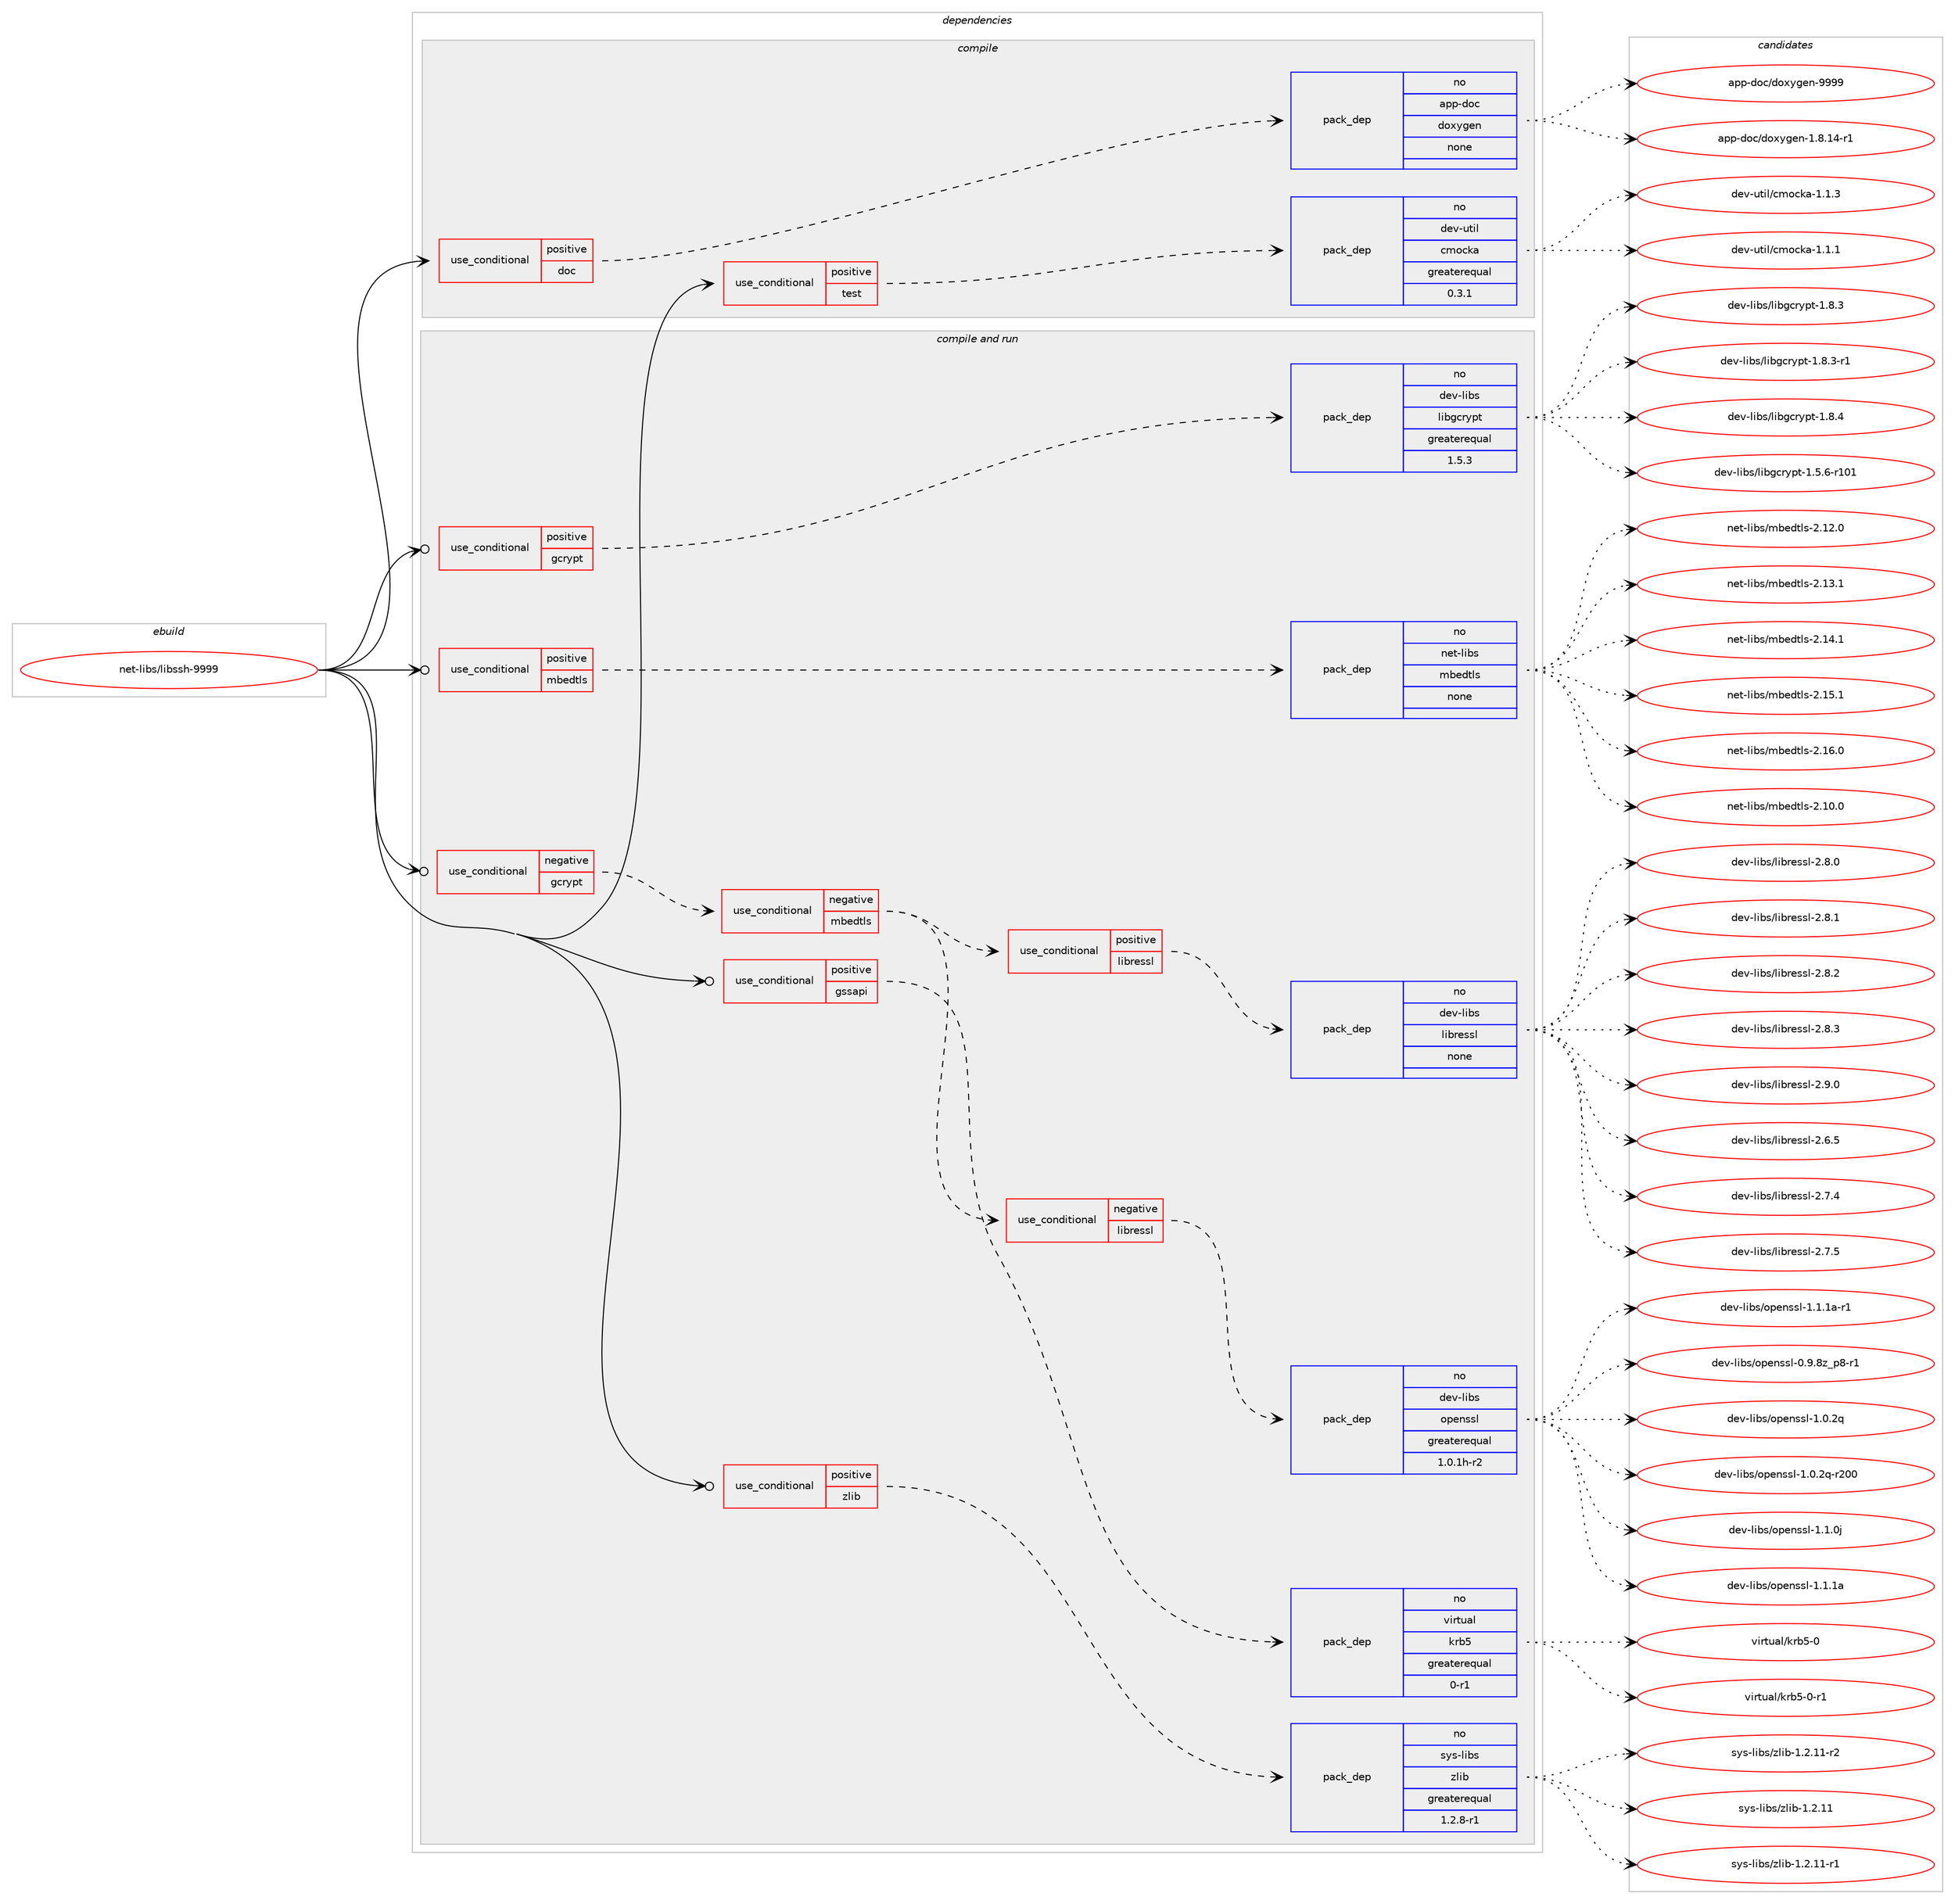digraph prolog {

# *************
# Graph options
# *************

newrank=true;
concentrate=true;
compound=true;
graph [rankdir=LR,fontname=Helvetica,fontsize=10,ranksep=1.5];#, ranksep=2.5, nodesep=0.2];
edge  [arrowhead=vee];
node  [fontname=Helvetica,fontsize=10];

# **********
# The ebuild
# **********

subgraph cluster_leftcol {
color=gray;
rank=same;
label=<<i>ebuild</i>>;
id [label="net-libs/libssh-9999", color=red, width=4, href="../net-libs/libssh-9999.svg"];
}

# ****************
# The dependencies
# ****************

subgraph cluster_midcol {
color=gray;
label=<<i>dependencies</i>>;
subgraph cluster_compile {
fillcolor="#eeeeee";
style=filled;
label=<<i>compile</i>>;
subgraph cond541 {
dependency3495 [label=<<TABLE BORDER="0" CELLBORDER="1" CELLSPACING="0" CELLPADDING="4"><TR><TD ROWSPAN="3" CELLPADDING="10">use_conditional</TD></TR><TR><TD>positive</TD></TR><TR><TD>doc</TD></TR></TABLE>>, shape=none, color=red];
subgraph pack2848 {
dependency3496 [label=<<TABLE BORDER="0" CELLBORDER="1" CELLSPACING="0" CELLPADDING="4" WIDTH="220"><TR><TD ROWSPAN="6" CELLPADDING="30">pack_dep</TD></TR><TR><TD WIDTH="110">no</TD></TR><TR><TD>app-doc</TD></TR><TR><TD>doxygen</TD></TR><TR><TD>none</TD></TR><TR><TD></TD></TR></TABLE>>, shape=none, color=blue];
}
dependency3495:e -> dependency3496:w [weight=20,style="dashed",arrowhead="vee"];
}
id:e -> dependency3495:w [weight=20,style="solid",arrowhead="vee"];
subgraph cond542 {
dependency3497 [label=<<TABLE BORDER="0" CELLBORDER="1" CELLSPACING="0" CELLPADDING="4"><TR><TD ROWSPAN="3" CELLPADDING="10">use_conditional</TD></TR><TR><TD>positive</TD></TR><TR><TD>test</TD></TR></TABLE>>, shape=none, color=red];
subgraph pack2849 {
dependency3498 [label=<<TABLE BORDER="0" CELLBORDER="1" CELLSPACING="0" CELLPADDING="4" WIDTH="220"><TR><TD ROWSPAN="6" CELLPADDING="30">pack_dep</TD></TR><TR><TD WIDTH="110">no</TD></TR><TR><TD>dev-util</TD></TR><TR><TD>cmocka</TD></TR><TR><TD>greaterequal</TD></TR><TR><TD>0.3.1</TD></TR></TABLE>>, shape=none, color=blue];
}
dependency3497:e -> dependency3498:w [weight=20,style="dashed",arrowhead="vee"];
}
id:e -> dependency3497:w [weight=20,style="solid",arrowhead="vee"];
}
subgraph cluster_compileandrun {
fillcolor="#eeeeee";
style=filled;
label=<<i>compile and run</i>>;
subgraph cond543 {
dependency3499 [label=<<TABLE BORDER="0" CELLBORDER="1" CELLSPACING="0" CELLPADDING="4"><TR><TD ROWSPAN="3" CELLPADDING="10">use_conditional</TD></TR><TR><TD>negative</TD></TR><TR><TD>gcrypt</TD></TR></TABLE>>, shape=none, color=red];
subgraph cond544 {
dependency3500 [label=<<TABLE BORDER="0" CELLBORDER="1" CELLSPACING="0" CELLPADDING="4"><TR><TD ROWSPAN="3" CELLPADDING="10">use_conditional</TD></TR><TR><TD>negative</TD></TR><TR><TD>mbedtls</TD></TR></TABLE>>, shape=none, color=red];
subgraph cond545 {
dependency3501 [label=<<TABLE BORDER="0" CELLBORDER="1" CELLSPACING="0" CELLPADDING="4"><TR><TD ROWSPAN="3" CELLPADDING="10">use_conditional</TD></TR><TR><TD>negative</TD></TR><TR><TD>libressl</TD></TR></TABLE>>, shape=none, color=red];
subgraph pack2850 {
dependency3502 [label=<<TABLE BORDER="0" CELLBORDER="1" CELLSPACING="0" CELLPADDING="4" WIDTH="220"><TR><TD ROWSPAN="6" CELLPADDING="30">pack_dep</TD></TR><TR><TD WIDTH="110">no</TD></TR><TR><TD>dev-libs</TD></TR><TR><TD>openssl</TD></TR><TR><TD>greaterequal</TD></TR><TR><TD>1.0.1h-r2</TD></TR></TABLE>>, shape=none, color=blue];
}
dependency3501:e -> dependency3502:w [weight=20,style="dashed",arrowhead="vee"];
}
dependency3500:e -> dependency3501:w [weight=20,style="dashed",arrowhead="vee"];
subgraph cond546 {
dependency3503 [label=<<TABLE BORDER="0" CELLBORDER="1" CELLSPACING="0" CELLPADDING="4"><TR><TD ROWSPAN="3" CELLPADDING="10">use_conditional</TD></TR><TR><TD>positive</TD></TR><TR><TD>libressl</TD></TR></TABLE>>, shape=none, color=red];
subgraph pack2851 {
dependency3504 [label=<<TABLE BORDER="0" CELLBORDER="1" CELLSPACING="0" CELLPADDING="4" WIDTH="220"><TR><TD ROWSPAN="6" CELLPADDING="30">pack_dep</TD></TR><TR><TD WIDTH="110">no</TD></TR><TR><TD>dev-libs</TD></TR><TR><TD>libressl</TD></TR><TR><TD>none</TD></TR><TR><TD></TD></TR></TABLE>>, shape=none, color=blue];
}
dependency3503:e -> dependency3504:w [weight=20,style="dashed",arrowhead="vee"];
}
dependency3500:e -> dependency3503:w [weight=20,style="dashed",arrowhead="vee"];
}
dependency3499:e -> dependency3500:w [weight=20,style="dashed",arrowhead="vee"];
}
id:e -> dependency3499:w [weight=20,style="solid",arrowhead="odotvee"];
subgraph cond547 {
dependency3505 [label=<<TABLE BORDER="0" CELLBORDER="1" CELLSPACING="0" CELLPADDING="4"><TR><TD ROWSPAN="3" CELLPADDING="10">use_conditional</TD></TR><TR><TD>positive</TD></TR><TR><TD>gcrypt</TD></TR></TABLE>>, shape=none, color=red];
subgraph pack2852 {
dependency3506 [label=<<TABLE BORDER="0" CELLBORDER="1" CELLSPACING="0" CELLPADDING="4" WIDTH="220"><TR><TD ROWSPAN="6" CELLPADDING="30">pack_dep</TD></TR><TR><TD WIDTH="110">no</TD></TR><TR><TD>dev-libs</TD></TR><TR><TD>libgcrypt</TD></TR><TR><TD>greaterequal</TD></TR><TR><TD>1.5.3</TD></TR></TABLE>>, shape=none, color=blue];
}
dependency3505:e -> dependency3506:w [weight=20,style="dashed",arrowhead="vee"];
}
id:e -> dependency3505:w [weight=20,style="solid",arrowhead="odotvee"];
subgraph cond548 {
dependency3507 [label=<<TABLE BORDER="0" CELLBORDER="1" CELLSPACING="0" CELLPADDING="4"><TR><TD ROWSPAN="3" CELLPADDING="10">use_conditional</TD></TR><TR><TD>positive</TD></TR><TR><TD>gssapi</TD></TR></TABLE>>, shape=none, color=red];
subgraph pack2853 {
dependency3508 [label=<<TABLE BORDER="0" CELLBORDER="1" CELLSPACING="0" CELLPADDING="4" WIDTH="220"><TR><TD ROWSPAN="6" CELLPADDING="30">pack_dep</TD></TR><TR><TD WIDTH="110">no</TD></TR><TR><TD>virtual</TD></TR><TR><TD>krb5</TD></TR><TR><TD>greaterequal</TD></TR><TR><TD>0-r1</TD></TR></TABLE>>, shape=none, color=blue];
}
dependency3507:e -> dependency3508:w [weight=20,style="dashed",arrowhead="vee"];
}
id:e -> dependency3507:w [weight=20,style="solid",arrowhead="odotvee"];
subgraph cond549 {
dependency3509 [label=<<TABLE BORDER="0" CELLBORDER="1" CELLSPACING="0" CELLPADDING="4"><TR><TD ROWSPAN="3" CELLPADDING="10">use_conditional</TD></TR><TR><TD>positive</TD></TR><TR><TD>mbedtls</TD></TR></TABLE>>, shape=none, color=red];
subgraph pack2854 {
dependency3510 [label=<<TABLE BORDER="0" CELLBORDER="1" CELLSPACING="0" CELLPADDING="4" WIDTH="220"><TR><TD ROWSPAN="6" CELLPADDING="30">pack_dep</TD></TR><TR><TD WIDTH="110">no</TD></TR><TR><TD>net-libs</TD></TR><TR><TD>mbedtls</TD></TR><TR><TD>none</TD></TR><TR><TD></TD></TR></TABLE>>, shape=none, color=blue];
}
dependency3509:e -> dependency3510:w [weight=20,style="dashed",arrowhead="vee"];
}
id:e -> dependency3509:w [weight=20,style="solid",arrowhead="odotvee"];
subgraph cond550 {
dependency3511 [label=<<TABLE BORDER="0" CELLBORDER="1" CELLSPACING="0" CELLPADDING="4"><TR><TD ROWSPAN="3" CELLPADDING="10">use_conditional</TD></TR><TR><TD>positive</TD></TR><TR><TD>zlib</TD></TR></TABLE>>, shape=none, color=red];
subgraph pack2855 {
dependency3512 [label=<<TABLE BORDER="0" CELLBORDER="1" CELLSPACING="0" CELLPADDING="4" WIDTH="220"><TR><TD ROWSPAN="6" CELLPADDING="30">pack_dep</TD></TR><TR><TD WIDTH="110">no</TD></TR><TR><TD>sys-libs</TD></TR><TR><TD>zlib</TD></TR><TR><TD>greaterequal</TD></TR><TR><TD>1.2.8-r1</TD></TR></TABLE>>, shape=none, color=blue];
}
dependency3511:e -> dependency3512:w [weight=20,style="dashed",arrowhead="vee"];
}
id:e -> dependency3511:w [weight=20,style="solid",arrowhead="odotvee"];
}
subgraph cluster_run {
fillcolor="#eeeeee";
style=filled;
label=<<i>run</i>>;
}
}

# **************
# The candidates
# **************

subgraph cluster_choices {
rank=same;
color=gray;
label=<<i>candidates</i>>;

subgraph choice2848 {
color=black;
nodesep=1;
choice97112112451001119947100111120121103101110454946564649524511449 [label="app-doc/doxygen-1.8.14-r1", color=red, width=4,href="../app-doc/doxygen-1.8.14-r1.svg"];
choice971121124510011199471001111201211031011104557575757 [label="app-doc/doxygen-9999", color=red, width=4,href="../app-doc/doxygen-9999.svg"];
dependency3496:e -> choice97112112451001119947100111120121103101110454946564649524511449:w [style=dotted,weight="100"];
dependency3496:e -> choice971121124510011199471001111201211031011104557575757:w [style=dotted,weight="100"];
}
subgraph choice2849 {
color=black;
nodesep=1;
choice1001011184511711610510847991091119910797454946494649 [label="dev-util/cmocka-1.1.1", color=red, width=4,href="../dev-util/cmocka-1.1.1.svg"];
choice1001011184511711610510847991091119910797454946494651 [label="dev-util/cmocka-1.1.3", color=red, width=4,href="../dev-util/cmocka-1.1.3.svg"];
dependency3498:e -> choice1001011184511711610510847991091119910797454946494649:w [style=dotted,weight="100"];
dependency3498:e -> choice1001011184511711610510847991091119910797454946494651:w [style=dotted,weight="100"];
}
subgraph choice2850 {
color=black;
nodesep=1;
choice10010111845108105981154711111210111011511510845484657465612295112564511449 [label="dev-libs/openssl-0.9.8z_p8-r1", color=red, width=4,href="../dev-libs/openssl-0.9.8z_p8-r1.svg"];
choice100101118451081059811547111112101110115115108454946484650113 [label="dev-libs/openssl-1.0.2q", color=red, width=4,href="../dev-libs/openssl-1.0.2q.svg"];
choice10010111845108105981154711111210111011511510845494648465011345114504848 [label="dev-libs/openssl-1.0.2q-r200", color=red, width=4,href="../dev-libs/openssl-1.0.2q-r200.svg"];
choice100101118451081059811547111112101110115115108454946494648106 [label="dev-libs/openssl-1.1.0j", color=red, width=4,href="../dev-libs/openssl-1.1.0j.svg"];
choice10010111845108105981154711111210111011511510845494649464997 [label="dev-libs/openssl-1.1.1a", color=red, width=4,href="../dev-libs/openssl-1.1.1a.svg"];
choice100101118451081059811547111112101110115115108454946494649974511449 [label="dev-libs/openssl-1.1.1a-r1", color=red, width=4,href="../dev-libs/openssl-1.1.1a-r1.svg"];
dependency3502:e -> choice10010111845108105981154711111210111011511510845484657465612295112564511449:w [style=dotted,weight="100"];
dependency3502:e -> choice100101118451081059811547111112101110115115108454946484650113:w [style=dotted,weight="100"];
dependency3502:e -> choice10010111845108105981154711111210111011511510845494648465011345114504848:w [style=dotted,weight="100"];
dependency3502:e -> choice100101118451081059811547111112101110115115108454946494648106:w [style=dotted,weight="100"];
dependency3502:e -> choice10010111845108105981154711111210111011511510845494649464997:w [style=dotted,weight="100"];
dependency3502:e -> choice100101118451081059811547111112101110115115108454946494649974511449:w [style=dotted,weight="100"];
}
subgraph choice2851 {
color=black;
nodesep=1;
choice10010111845108105981154710810598114101115115108455046544653 [label="dev-libs/libressl-2.6.5", color=red, width=4,href="../dev-libs/libressl-2.6.5.svg"];
choice10010111845108105981154710810598114101115115108455046554652 [label="dev-libs/libressl-2.7.4", color=red, width=4,href="../dev-libs/libressl-2.7.4.svg"];
choice10010111845108105981154710810598114101115115108455046554653 [label="dev-libs/libressl-2.7.5", color=red, width=4,href="../dev-libs/libressl-2.7.5.svg"];
choice10010111845108105981154710810598114101115115108455046564648 [label="dev-libs/libressl-2.8.0", color=red, width=4,href="../dev-libs/libressl-2.8.0.svg"];
choice10010111845108105981154710810598114101115115108455046564649 [label="dev-libs/libressl-2.8.1", color=red, width=4,href="../dev-libs/libressl-2.8.1.svg"];
choice10010111845108105981154710810598114101115115108455046564650 [label="dev-libs/libressl-2.8.2", color=red, width=4,href="../dev-libs/libressl-2.8.2.svg"];
choice10010111845108105981154710810598114101115115108455046564651 [label="dev-libs/libressl-2.8.3", color=red, width=4,href="../dev-libs/libressl-2.8.3.svg"];
choice10010111845108105981154710810598114101115115108455046574648 [label="dev-libs/libressl-2.9.0", color=red, width=4,href="../dev-libs/libressl-2.9.0.svg"];
dependency3504:e -> choice10010111845108105981154710810598114101115115108455046544653:w [style=dotted,weight="100"];
dependency3504:e -> choice10010111845108105981154710810598114101115115108455046554652:w [style=dotted,weight="100"];
dependency3504:e -> choice10010111845108105981154710810598114101115115108455046554653:w [style=dotted,weight="100"];
dependency3504:e -> choice10010111845108105981154710810598114101115115108455046564648:w [style=dotted,weight="100"];
dependency3504:e -> choice10010111845108105981154710810598114101115115108455046564649:w [style=dotted,weight="100"];
dependency3504:e -> choice10010111845108105981154710810598114101115115108455046564650:w [style=dotted,weight="100"];
dependency3504:e -> choice10010111845108105981154710810598114101115115108455046564651:w [style=dotted,weight="100"];
dependency3504:e -> choice10010111845108105981154710810598114101115115108455046574648:w [style=dotted,weight="100"];
}
subgraph choice2852 {
color=black;
nodesep=1;
choice100101118451081059811547108105981039911412111211645494653465445114494849 [label="dev-libs/libgcrypt-1.5.6-r101", color=red, width=4,href="../dev-libs/libgcrypt-1.5.6-r101.svg"];
choice1001011184510810598115471081059810399114121112116454946564651 [label="dev-libs/libgcrypt-1.8.3", color=red, width=4,href="../dev-libs/libgcrypt-1.8.3.svg"];
choice10010111845108105981154710810598103991141211121164549465646514511449 [label="dev-libs/libgcrypt-1.8.3-r1", color=red, width=4,href="../dev-libs/libgcrypt-1.8.3-r1.svg"];
choice1001011184510810598115471081059810399114121112116454946564652 [label="dev-libs/libgcrypt-1.8.4", color=red, width=4,href="../dev-libs/libgcrypt-1.8.4.svg"];
dependency3506:e -> choice100101118451081059811547108105981039911412111211645494653465445114494849:w [style=dotted,weight="100"];
dependency3506:e -> choice1001011184510810598115471081059810399114121112116454946564651:w [style=dotted,weight="100"];
dependency3506:e -> choice10010111845108105981154710810598103991141211121164549465646514511449:w [style=dotted,weight="100"];
dependency3506:e -> choice1001011184510810598115471081059810399114121112116454946564652:w [style=dotted,weight="100"];
}
subgraph choice2853 {
color=black;
nodesep=1;
choice118105114116117971084710711498534548 [label="virtual/krb5-0", color=red, width=4,href="../virtual/krb5-0.svg"];
choice1181051141161179710847107114985345484511449 [label="virtual/krb5-0-r1", color=red, width=4,href="../virtual/krb5-0-r1.svg"];
dependency3508:e -> choice118105114116117971084710711498534548:w [style=dotted,weight="100"];
dependency3508:e -> choice1181051141161179710847107114985345484511449:w [style=dotted,weight="100"];
}
subgraph choice2854 {
color=black;
nodesep=1;
choice1101011164510810598115471099810110011610811545504649484648 [label="net-libs/mbedtls-2.10.0", color=red, width=4,href="../net-libs/mbedtls-2.10.0.svg"];
choice1101011164510810598115471099810110011610811545504649504648 [label="net-libs/mbedtls-2.12.0", color=red, width=4,href="../net-libs/mbedtls-2.12.0.svg"];
choice1101011164510810598115471099810110011610811545504649514649 [label="net-libs/mbedtls-2.13.1", color=red, width=4,href="../net-libs/mbedtls-2.13.1.svg"];
choice1101011164510810598115471099810110011610811545504649524649 [label="net-libs/mbedtls-2.14.1", color=red, width=4,href="../net-libs/mbedtls-2.14.1.svg"];
choice1101011164510810598115471099810110011610811545504649534649 [label="net-libs/mbedtls-2.15.1", color=red, width=4,href="../net-libs/mbedtls-2.15.1.svg"];
choice1101011164510810598115471099810110011610811545504649544648 [label="net-libs/mbedtls-2.16.0", color=red, width=4,href="../net-libs/mbedtls-2.16.0.svg"];
dependency3510:e -> choice1101011164510810598115471099810110011610811545504649484648:w [style=dotted,weight="100"];
dependency3510:e -> choice1101011164510810598115471099810110011610811545504649504648:w [style=dotted,weight="100"];
dependency3510:e -> choice1101011164510810598115471099810110011610811545504649514649:w [style=dotted,weight="100"];
dependency3510:e -> choice1101011164510810598115471099810110011610811545504649524649:w [style=dotted,weight="100"];
dependency3510:e -> choice1101011164510810598115471099810110011610811545504649534649:w [style=dotted,weight="100"];
dependency3510:e -> choice1101011164510810598115471099810110011610811545504649544648:w [style=dotted,weight="100"];
}
subgraph choice2855 {
color=black;
nodesep=1;
choice1151211154510810598115471221081059845494650464949 [label="sys-libs/zlib-1.2.11", color=red, width=4,href="../sys-libs/zlib-1.2.11.svg"];
choice11512111545108105981154712210810598454946504649494511449 [label="sys-libs/zlib-1.2.11-r1", color=red, width=4,href="../sys-libs/zlib-1.2.11-r1.svg"];
choice11512111545108105981154712210810598454946504649494511450 [label="sys-libs/zlib-1.2.11-r2", color=red, width=4,href="../sys-libs/zlib-1.2.11-r2.svg"];
dependency3512:e -> choice1151211154510810598115471221081059845494650464949:w [style=dotted,weight="100"];
dependency3512:e -> choice11512111545108105981154712210810598454946504649494511449:w [style=dotted,weight="100"];
dependency3512:e -> choice11512111545108105981154712210810598454946504649494511450:w [style=dotted,weight="100"];
}
}

}

